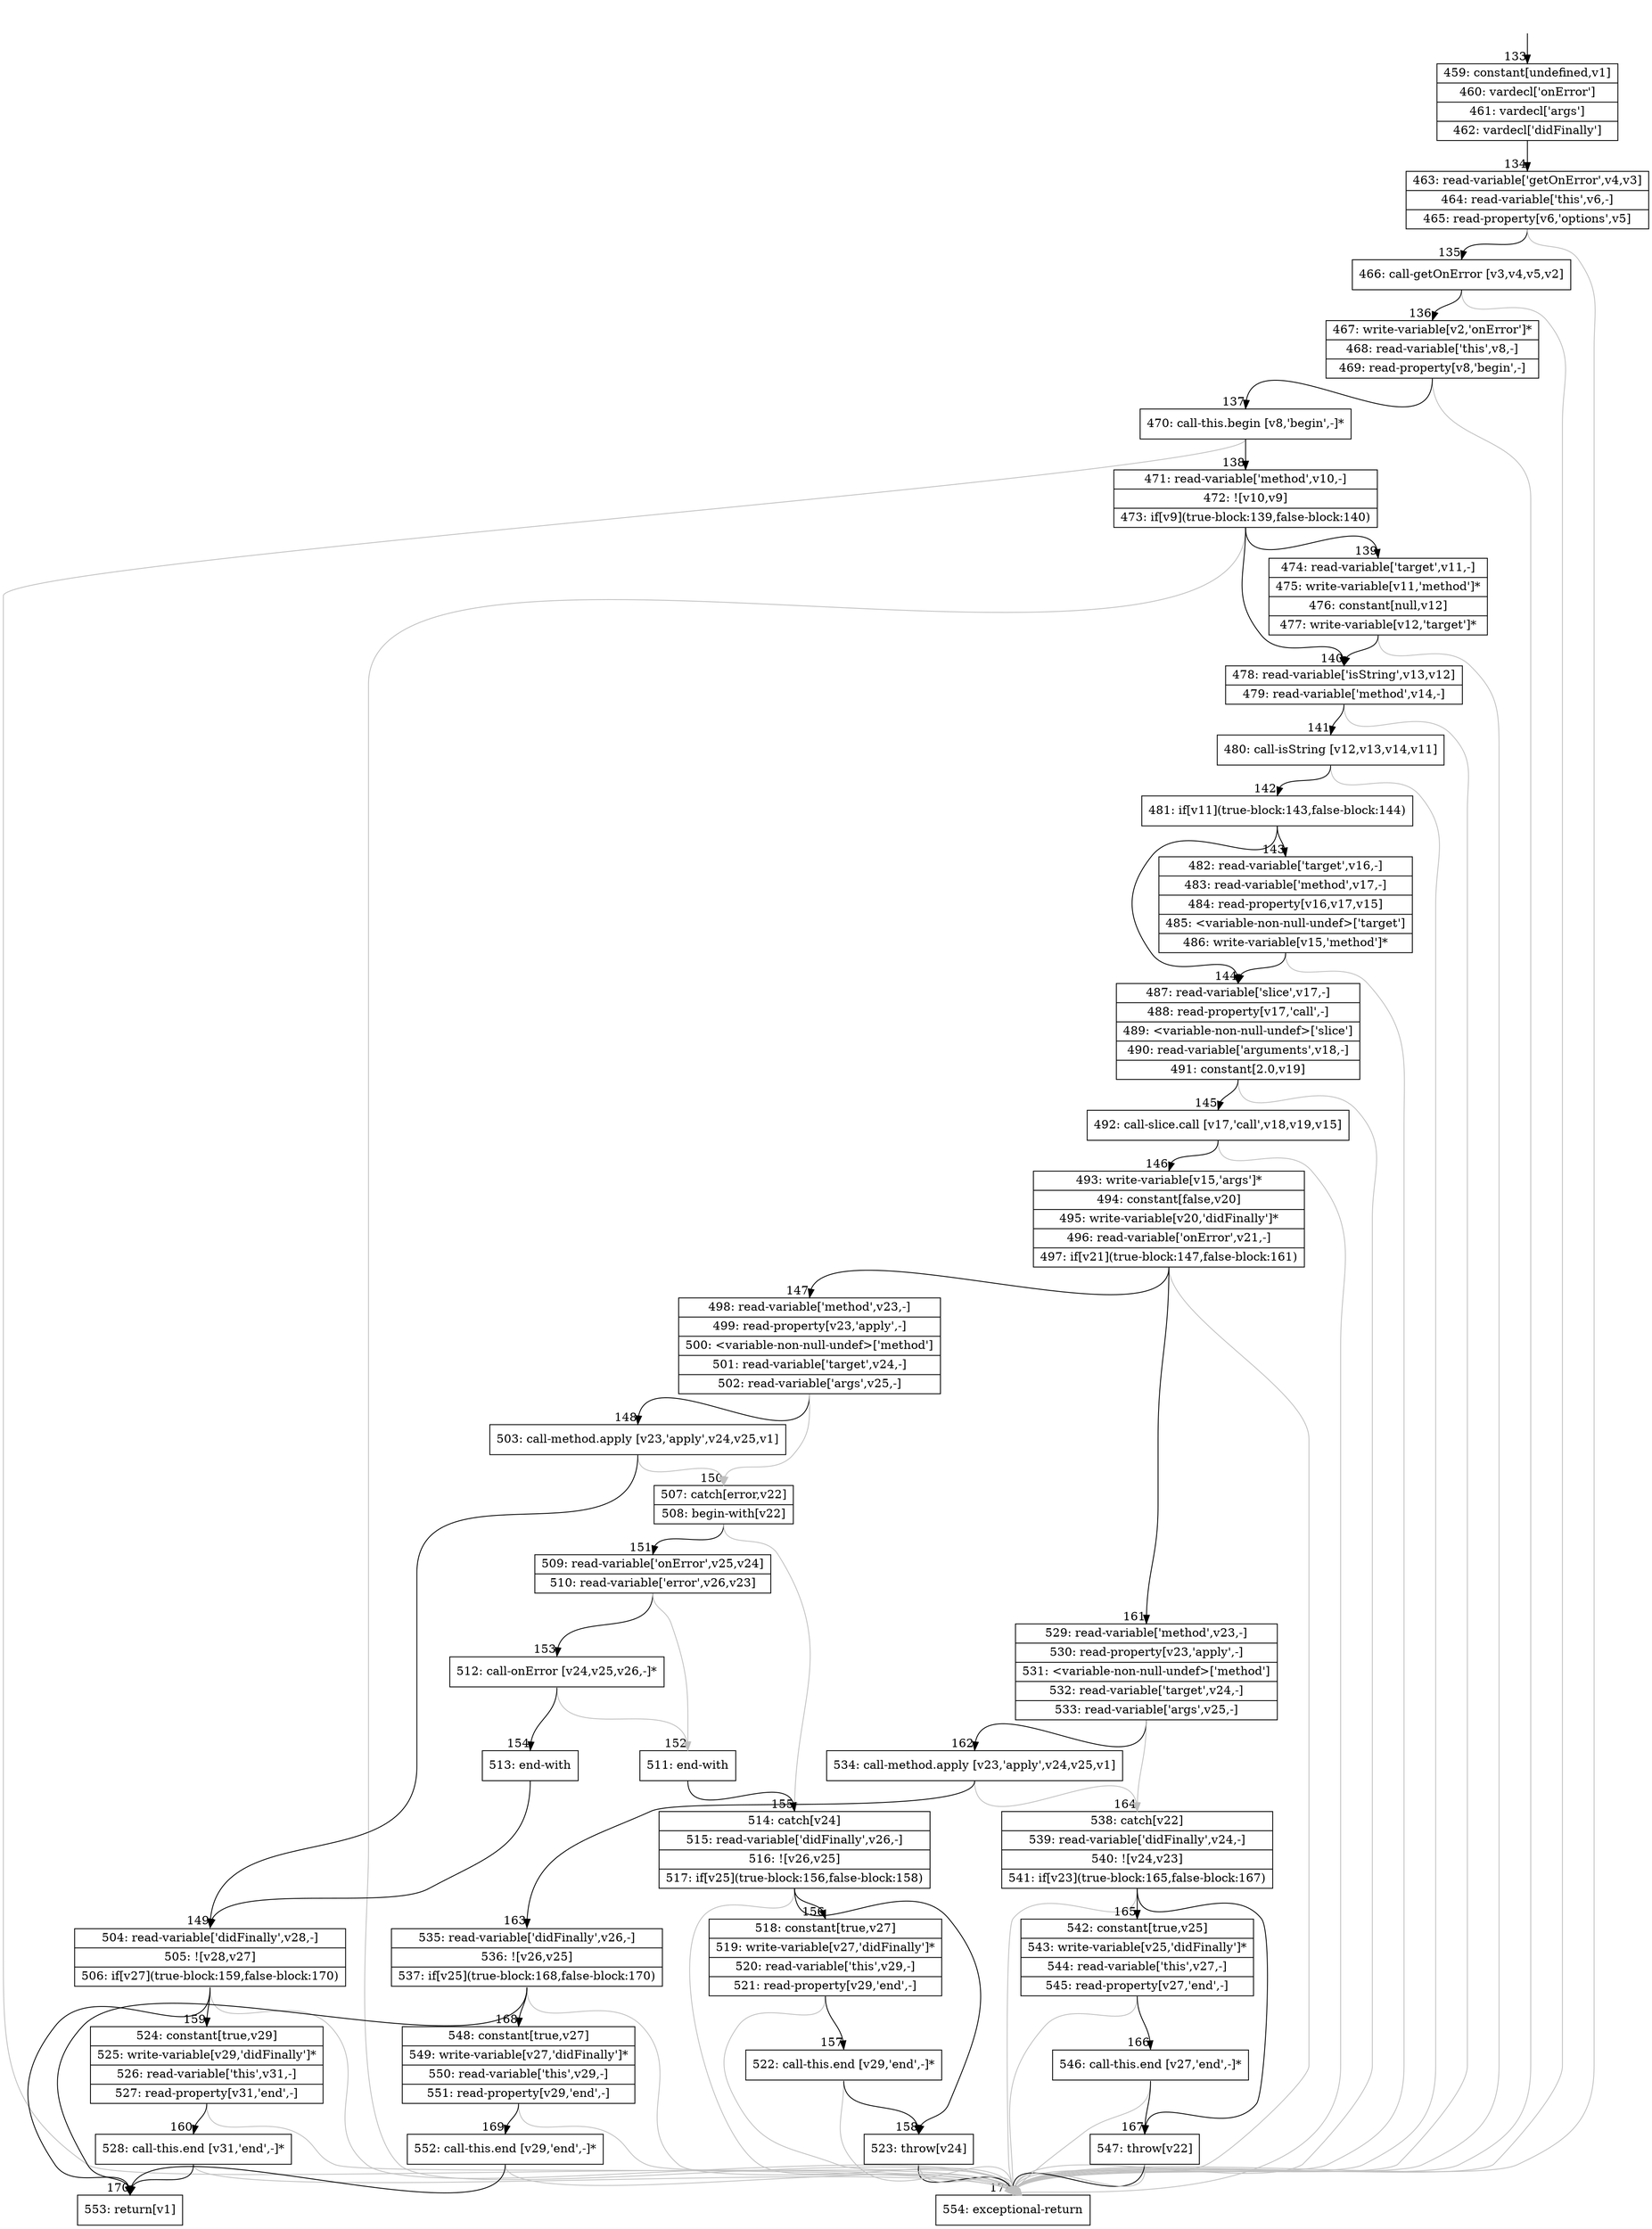digraph {
rankdir="TD"
BB_entry11[shape=none,label=""];
BB_entry11 -> BB133 [tailport=s, headport=n, headlabel="    133"]
BB133 [shape=record label="{459: constant[undefined,v1]|460: vardecl['onError']|461: vardecl['args']|462: vardecl['didFinally']}" ] 
BB133 -> BB134 [tailport=s, headport=n, headlabel="      134"]
BB134 [shape=record label="{463: read-variable['getOnError',v4,v3]|464: read-variable['this',v6,-]|465: read-property[v6,'options',v5]}" ] 
BB134 -> BB135 [tailport=s, headport=n, headlabel="      135"]
BB134 -> BB171 [tailport=s, headport=n, color=gray, headlabel="      171"]
BB135 [shape=record label="{466: call-getOnError [v3,v4,v5,v2]}" ] 
BB135 -> BB136 [tailport=s, headport=n, headlabel="      136"]
BB135 -> BB171 [tailport=s, headport=n, color=gray]
BB136 [shape=record label="{467: write-variable[v2,'onError']*|468: read-variable['this',v8,-]|469: read-property[v8,'begin',-]}" ] 
BB136 -> BB137 [tailport=s, headport=n, headlabel="      137"]
BB136 -> BB171 [tailport=s, headport=n, color=gray]
BB137 [shape=record label="{470: call-this.begin [v8,'begin',-]*}" ] 
BB137 -> BB138 [tailport=s, headport=n, headlabel="      138"]
BB137 -> BB171 [tailport=s, headport=n, color=gray]
BB138 [shape=record label="{471: read-variable['method',v10,-]|472: ![v10,v9]|473: if[v9](true-block:139,false-block:140)}" ] 
BB138 -> BB139 [tailport=s, headport=n, headlabel="      139"]
BB138 -> BB140 [tailport=s, headport=n, headlabel="      140"]
BB138 -> BB171 [tailport=s, headport=n, color=gray]
BB139 [shape=record label="{474: read-variable['target',v11,-]|475: write-variable[v11,'method']*|476: constant[null,v12]|477: write-variable[v12,'target']*}" ] 
BB139 -> BB140 [tailport=s, headport=n]
BB139 -> BB171 [tailport=s, headport=n, color=gray]
BB140 [shape=record label="{478: read-variable['isString',v13,v12]|479: read-variable['method',v14,-]}" ] 
BB140 -> BB141 [tailport=s, headport=n, headlabel="      141"]
BB140 -> BB171 [tailport=s, headport=n, color=gray]
BB141 [shape=record label="{480: call-isString [v12,v13,v14,v11]}" ] 
BB141 -> BB142 [tailport=s, headport=n, headlabel="      142"]
BB141 -> BB171 [tailport=s, headport=n, color=gray]
BB142 [shape=record label="{481: if[v11](true-block:143,false-block:144)}" ] 
BB142 -> BB143 [tailport=s, headport=n, headlabel="      143"]
BB142 -> BB144 [tailport=s, headport=n, headlabel="      144"]
BB143 [shape=record label="{482: read-variable['target',v16,-]|483: read-variable['method',v17,-]|484: read-property[v16,v17,v15]|485: \<variable-non-null-undef\>['target']|486: write-variable[v15,'method']*}" ] 
BB143 -> BB144 [tailport=s, headport=n]
BB143 -> BB171 [tailport=s, headport=n, color=gray]
BB144 [shape=record label="{487: read-variable['slice',v17,-]|488: read-property[v17,'call',-]|489: \<variable-non-null-undef\>['slice']|490: read-variable['arguments',v18,-]|491: constant[2.0,v19]}" ] 
BB144 -> BB145 [tailport=s, headport=n, headlabel="      145"]
BB144 -> BB171 [tailport=s, headport=n, color=gray]
BB145 [shape=record label="{492: call-slice.call [v17,'call',v18,v19,v15]}" ] 
BB145 -> BB146 [tailport=s, headport=n, headlabel="      146"]
BB145 -> BB171 [tailport=s, headport=n, color=gray]
BB146 [shape=record label="{493: write-variable[v15,'args']*|494: constant[false,v20]|495: write-variable[v20,'didFinally']*|496: read-variable['onError',v21,-]|497: if[v21](true-block:147,false-block:161)}" ] 
BB146 -> BB147 [tailport=s, headport=n, headlabel="      147"]
BB146 -> BB161 [tailport=s, headport=n, headlabel="      161"]
BB146 -> BB171 [tailport=s, headport=n, color=gray]
BB147 [shape=record label="{498: read-variable['method',v23,-]|499: read-property[v23,'apply',-]|500: \<variable-non-null-undef\>['method']|501: read-variable['target',v24,-]|502: read-variable['args',v25,-]}" ] 
BB147 -> BB148 [tailport=s, headport=n, headlabel="      148"]
BB147 -> BB150 [tailport=s, headport=n, color=gray, headlabel="      150"]
BB148 [shape=record label="{503: call-method.apply [v23,'apply',v24,v25,v1]}" ] 
BB148 -> BB149 [tailport=s, headport=n, headlabel="      149"]
BB148 -> BB150 [tailport=s, headport=n, color=gray]
BB149 [shape=record label="{504: read-variable['didFinally',v28,-]|505: ![v28,v27]|506: if[v27](true-block:159,false-block:170)}" ] 
BB149 -> BB159 [tailport=s, headport=n, headlabel="      159"]
BB149 -> BB170 [tailport=s, headport=n, headlabel="      170"]
BB149 -> BB171 [tailport=s, headport=n, color=gray]
BB150 [shape=record label="{507: catch[error,v22]|508: begin-with[v22]}" ] 
BB150 -> BB151 [tailport=s, headport=n, headlabel="      151"]
BB150 -> BB155 [tailport=s, headport=n, color=gray, headlabel="      155"]
BB151 [shape=record label="{509: read-variable['onError',v25,v24]|510: read-variable['error',v26,v23]}" ] 
BB151 -> BB153 [tailport=s, headport=n, headlabel="      153"]
BB151 -> BB152 [tailport=s, headport=n, color=gray, headlabel="      152"]
BB152 [shape=record label="{511: end-with}" ] 
BB152 -> BB155 [tailport=s, headport=n]
BB153 [shape=record label="{512: call-onError [v24,v25,v26,-]*}" ] 
BB153 -> BB154 [tailport=s, headport=n, headlabel="      154"]
BB153 -> BB152 [tailport=s, headport=n, color=gray]
BB154 [shape=record label="{513: end-with}" ] 
BB154 -> BB149 [tailport=s, headport=n]
BB155 [shape=record label="{514: catch[v24]|515: read-variable['didFinally',v26,-]|516: ![v26,v25]|517: if[v25](true-block:156,false-block:158)}" ] 
BB155 -> BB156 [tailport=s, headport=n, headlabel="      156"]
BB155 -> BB158 [tailport=s, headport=n, headlabel="      158"]
BB155 -> BB171 [tailport=s, headport=n, color=gray]
BB156 [shape=record label="{518: constant[true,v27]|519: write-variable[v27,'didFinally']*|520: read-variable['this',v29,-]|521: read-property[v29,'end',-]}" ] 
BB156 -> BB157 [tailport=s, headport=n, headlabel="      157"]
BB156 -> BB171 [tailport=s, headport=n, color=gray]
BB157 [shape=record label="{522: call-this.end [v29,'end',-]*}" ] 
BB157 -> BB158 [tailport=s, headport=n]
BB157 -> BB171 [tailport=s, headport=n, color=gray]
BB158 [shape=record label="{523: throw[v24]}" ] 
BB158 -> BB171 [tailport=s, headport=n]
BB158 -> BB171 [tailport=s, headport=n, color=gray]
BB159 [shape=record label="{524: constant[true,v29]|525: write-variable[v29,'didFinally']*|526: read-variable['this',v31,-]|527: read-property[v31,'end',-]}" ] 
BB159 -> BB160 [tailport=s, headport=n, headlabel="      160"]
BB159 -> BB171 [tailport=s, headport=n, color=gray]
BB160 [shape=record label="{528: call-this.end [v31,'end',-]*}" ] 
BB160 -> BB170 [tailport=s, headport=n]
BB160 -> BB171 [tailport=s, headport=n, color=gray]
BB161 [shape=record label="{529: read-variable['method',v23,-]|530: read-property[v23,'apply',-]|531: \<variable-non-null-undef\>['method']|532: read-variable['target',v24,-]|533: read-variable['args',v25,-]}" ] 
BB161 -> BB162 [tailport=s, headport=n, headlabel="      162"]
BB161 -> BB164 [tailport=s, headport=n, color=gray, headlabel="      164"]
BB162 [shape=record label="{534: call-method.apply [v23,'apply',v24,v25,v1]}" ] 
BB162 -> BB163 [tailport=s, headport=n, headlabel="      163"]
BB162 -> BB164 [tailport=s, headport=n, color=gray]
BB163 [shape=record label="{535: read-variable['didFinally',v26,-]|536: ![v26,v25]|537: if[v25](true-block:168,false-block:170)}" ] 
BB163 -> BB168 [tailport=s, headport=n, headlabel="      168"]
BB163 -> BB170 [tailport=s, headport=n]
BB163 -> BB171 [tailport=s, headport=n, color=gray]
BB164 [shape=record label="{538: catch[v22]|539: read-variable['didFinally',v24,-]|540: ![v24,v23]|541: if[v23](true-block:165,false-block:167)}" ] 
BB164 -> BB165 [tailport=s, headport=n, headlabel="      165"]
BB164 -> BB167 [tailport=s, headport=n, headlabel="      167"]
BB164 -> BB171 [tailport=s, headport=n, color=gray]
BB165 [shape=record label="{542: constant[true,v25]|543: write-variable[v25,'didFinally']*|544: read-variable['this',v27,-]|545: read-property[v27,'end',-]}" ] 
BB165 -> BB166 [tailport=s, headport=n, headlabel="      166"]
BB165 -> BB171 [tailport=s, headport=n, color=gray]
BB166 [shape=record label="{546: call-this.end [v27,'end',-]*}" ] 
BB166 -> BB167 [tailport=s, headport=n]
BB166 -> BB171 [tailport=s, headport=n, color=gray]
BB167 [shape=record label="{547: throw[v22]}" ] 
BB167 -> BB171 [tailport=s, headport=n]
BB167 -> BB171 [tailport=s, headport=n, color=gray]
BB168 [shape=record label="{548: constant[true,v27]|549: write-variable[v27,'didFinally']*|550: read-variable['this',v29,-]|551: read-property[v29,'end',-]}" ] 
BB168 -> BB169 [tailport=s, headport=n, headlabel="      169"]
BB168 -> BB171 [tailport=s, headport=n, color=gray]
BB169 [shape=record label="{552: call-this.end [v29,'end',-]*}" ] 
BB169 -> BB170 [tailport=s, headport=n]
BB169 -> BB171 [tailport=s, headport=n, color=gray]
BB170 [shape=record label="{553: return[v1]}" ] 
BB171 [shape=record label="{554: exceptional-return}" ] 
//#$~ 204
}
